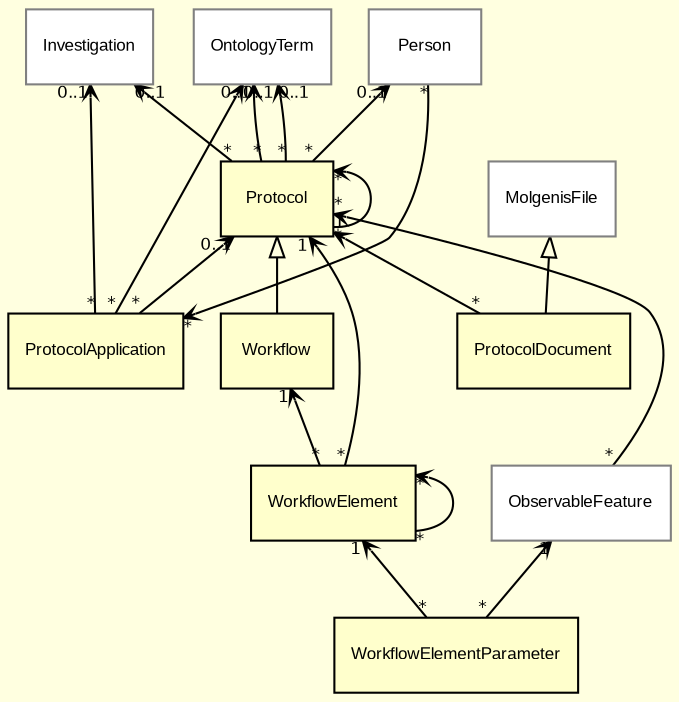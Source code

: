digraph G {
		compound = true
		fontname = "Bitstream Vera Sans"
		fontsize = 8
		pagedir="TB"
		rankdir="BT"
		bgcolor = "lightyellow"  
		labelfloat = "true"
		mode = "hier"
		overlap = "false"
		splines = "true"
		layers = "1:2"
		clusterrank = "local"
		outputorder="edgesfirst"
		orientation = "portrait"

        node [
			fontname = "Arial"
            fontsize = 8
            shape = "record"
            color = "#808080"
            style="filled"
            fillcolor = "white"
            layer = "2"
            colorscheme = pastel19
        ]

        edge [
                fontname = "Bitstream Vera Sans"
                fontsize = 8
                layer = "1"
        ]

/* entities outside modules*/
               "Protocol" [
                	    style = "filled"
                	    fillcolor =  "white"
			        	fontname = "Arial"
			        	fontcolor = "black"
			        	color = "black"
                
                        label = "{Protocol}"
                ]

               "ProtocolApplication" [
                	    style = "filled"
                	    fillcolor =  "white"
			        	fontname = "Arial"
			        	fontcolor = "black"
			        	color = "black"
                
                        label = "{ProtocolApplication}"
                ]

               "ProtocolDocument" [
                	    style = "filled"
                	    fillcolor =  "white"
			        	fontname = "Arial"
			        	fontcolor = "black"
			        	color = "black"
                
                        label = "{ProtocolDocument}"
                ]

               "Workflow" [
                	    style = "filled"
                	    fillcolor =  "white"
			        	fontname = "Arial"
			        	fontcolor = "black"
			        	color = "black"
                
                        label = "{Workflow}"
                ]

               "WorkflowElement" [
                	    style = "filled"
                	    fillcolor =  "white"
			        	fontname = "Arial"
			        	fontcolor = "black"
			        	color = "black"
                
                        label = "{WorkflowElement}"
                ]

               "WorkflowElementParameter" [
                	    style = "filled"
                	    fillcolor =  "white"
			        	fontname = "Arial"
			        	fontcolor = "black"
			        	color = "black"
                
                        label = "{WorkflowElementParameter}"
                ]

/*entities inside modules*/
/*        subgraph cluster_0 {
        		rankdir = "TB"
        		pagedir = "TB"
                label = "org.molgenis.auth"
                labelloc = bottom
                colorscheme = pastel19
                fillcolor = 1
                style="filled"*/

/*        }  */
/*        subgraph cluster_1 {
        		rankdir = "TB"
        		pagedir = "TB"
                label = "org.molgenis.core"
                labelloc = bottom
                colorscheme = pastel19
                fillcolor = 2
                style="filled"*/

/*        }  */
/*        subgraph cluster_2 {
        		rankdir = "TB"
        		pagedir = "TB"
                label = "org.molgenis.data"
                labelloc = bottom
                colorscheme = pastel19
                fillcolor = 3
                style="filled"*/

/*        }  */
/*        subgraph cluster_3 {
        		rankdir = "TB"
        		pagedir = "TB"
                label = "org.molgenis.organization"
                labelloc = bottom
                colorscheme = pastel19
                fillcolor = 4
                style="filled"*/

/*        }  */
/*        subgraph cluster_4 {
        		rankdir = "TB"
        		pagedir = "TB"
                label = "org.molgenis.pheno"
                labelloc = bottom
                colorscheme = pastel19
                fillcolor = 5
                style="filled"*/

/*        }  */
/*        subgraph cluster_5 {
        		rankdir = "TB"
        		pagedir = "TB"
                label = "org.molgenis.protocol"
                labelloc = bottom
                colorscheme = pastel19
                fillcolor = 6
                style="filled"*/

                "Protocol" [
                	    style = "filled"
                	    fillcolor =  "6"
			        	fontname = "Arial"
			        	fontcolor = "black"
			        	color = "black"
                
                        label = "{Protocol}"
                ]
                "ProtocolApplication" [
                	    style = "filled"
                	    fillcolor =  "6"
			        	fontname = "Arial"
			        	fontcolor = "black"
			        	color = "black"
                
                        label = "{ProtocolApplication}"
                ]
                "ProtocolDocument" [
                	    style = "filled"
                	    fillcolor =  "6"
			        	fontname = "Arial"
			        	fontcolor = "black"
			        	color = "black"
                
                        label = "{ProtocolDocument}"
                ]
                "Workflow" [
                	    style = "filled"
                	    fillcolor =  "6"
			        	fontname = "Arial"
			        	fontcolor = "black"
			        	color = "black"
                
                        label = "{Workflow}"
                ]
                "WorkflowElement" [
                	    style = "filled"
                	    fillcolor =  "6"
			        	fontname = "Arial"
			        	fontcolor = "black"
			        	color = "black"
                
                        label = "{WorkflowElement}"
                ]
                "WorkflowElementParameter" [
                	    style = "filled"
                	    fillcolor =  "6"
			        	fontname = "Arial"
			        	fontcolor = "black"
			        	color = "black"
                
                        label = "{WorkflowElementParameter}"
                ]
/*        }  */
/*        subgraph cluster_6 {
        		rankdir = "TB"
        		pagedir = "TB"
                label = "org.molgenis.xgap"
                labelloc = bottom
                colorscheme = pastel19
                fillcolor = 7
                style="filled"*/

/*        }  */
/*        subgraph cluster_7 {
        		rankdir = "TB"
        		pagedir = "TB"
                label = "org.molgenis.cluster"
                labelloc = bottom
                colorscheme = pastel19
                fillcolor = 8
                style="filled"*/

/*        }  */
/*        subgraph cluster_8 {
        		rankdir = "TB"
        		pagedir = "TB"
                label = "org.molgenis.hemodb"
                labelloc = bottom
                colorscheme = pastel19
                fillcolor = 9
                style="filled"*/

/*        }  */

/*inheritance relationships*/
        edge [
                arrowhead = "empty"
                color = "black"
        ]
        "ProtocolDocument" -> "MolgenisFile"
        "Workflow" -> "Protocol"

/*interface relationships*/
        edge [
                color = "#808080"
        ]

/*one to many 'xref' foreign key relationships*/
        edge [
                arrowhead = "open"
                arrowsize = 0.6
                color = "black"
        ]
		"Protocol" -> "OntologyTerm" [
			headlabel = "0..1"
			taillabel = "*"
		]
		"Protocol" -> "Person" [
			headlabel = "0..1"
			taillabel = "*"
		]
		"Protocol" -> "Investigation" [
			headlabel = "0..1"
			taillabel = "*"
		]
		"Protocol" -> "OntologyTerm" [
			headlabel = "0..1"
			taillabel = "*"
		]
		"ProtocolApplication" -> "Protocol" [
			headlabel = "0..1"
			taillabel = "*"
		]
		"ProtocolApplication" -> "Investigation" [
			headlabel = "0..1"
			taillabel = "*"
		]
		"ProtocolApplication" -> "OntologyTerm" [
			headlabel = "0..1"
			taillabel = "*"
		]
		"ProtocolDocument" -> "Protocol" [
			headlabel = "1"
			taillabel = "*"
		]
		"WorkflowElement" -> "Workflow" [
			headlabel = "1"
			taillabel = "*"
		]
		"WorkflowElement" -> "Protocol" [
			headlabel = "1"
			taillabel = "*"
		]
		"WorkflowElementParameter" -> "WorkflowElement" [
			headlabel = "1"
			taillabel = "*"
		]
		"WorkflowElementParameter" -> "ObservableFeature" [
			headlabel = "1"
			taillabel = "*"
		]
        
        
/*many to many 'mref' foreign key relationships*/
        edge [
             arrowtail = "open"
             color = "black"
             headlabel = "*"
             taillabel = "*"
             arrowsize = 0.6
             constraint = false
        ]
		"ObservableFeature" -> "Protocol"[
			]
		"Protocol" -> "Protocol"[
			]
		"Person" -> "ProtocolApplication"[
			]
		"WorkflowElement" -> "WorkflowElement"[
			]
}